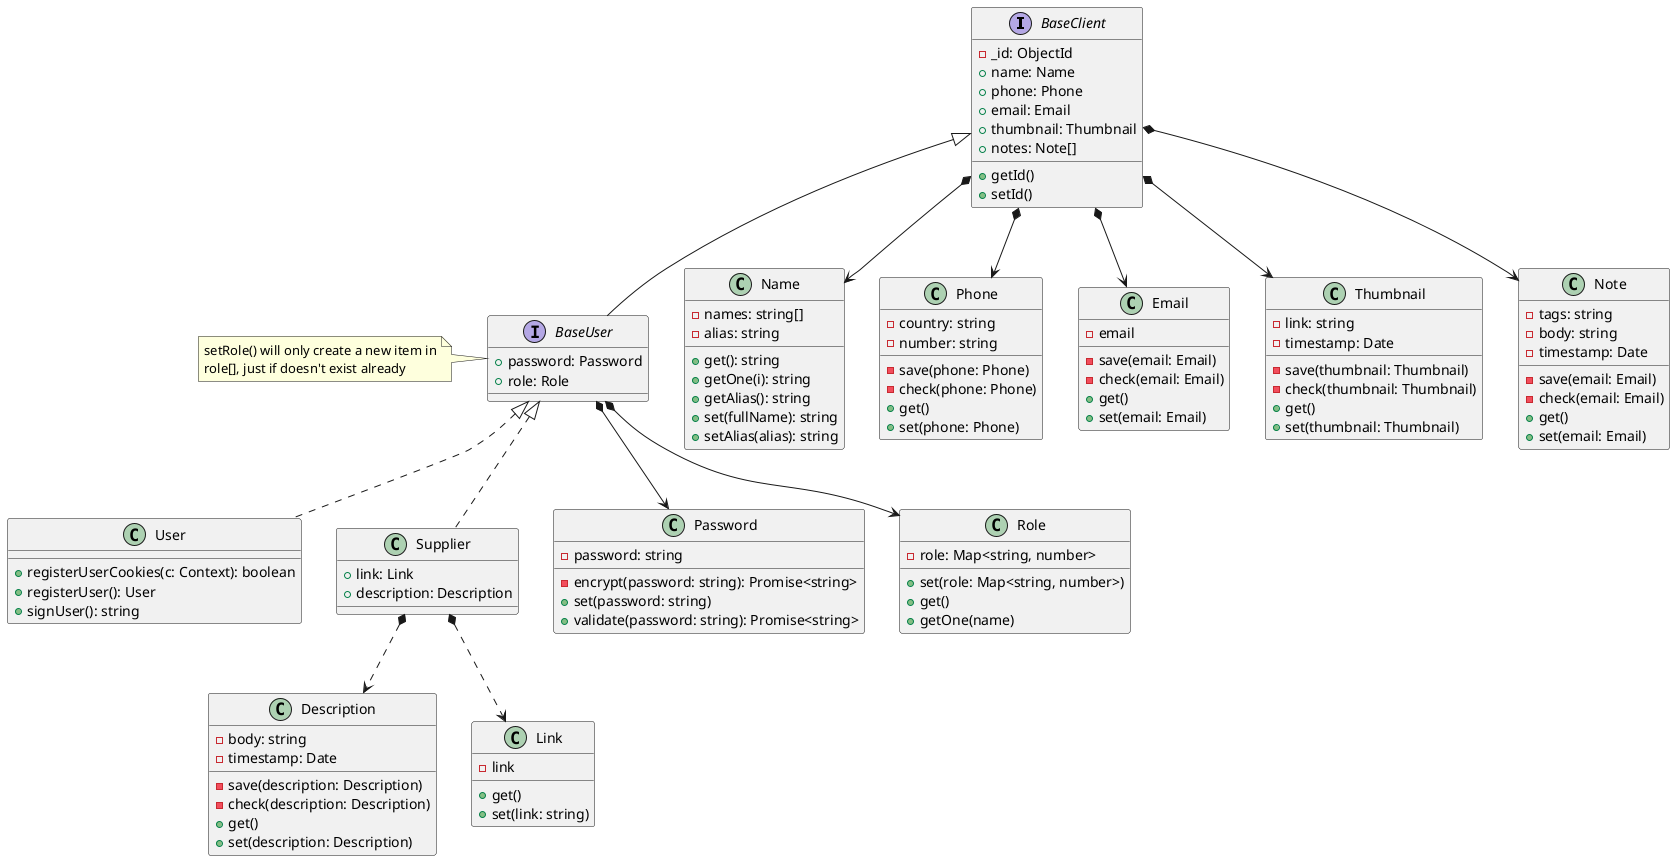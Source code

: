 @startuml

interface BaseClient {
    - _id: ObjectId
    + name: Name
    + phone: Phone
    + email: Email
    + thumbnail: Thumbnail
    + notes: Note[]
    + getId()
    + setId()
}

interface BaseUser extends BaseClient {
    + password: Password
    + role: Role
}

class User implements BaseUser {
    + registerUserCookies(c: Context): boolean
    + registerUser(): User
    + signUser(): string
}

class Supplier implements BaseUser {
    + link: Link
    + description: Description
}

' :: TINY OBJECTS ::

class Password {
    - password: string
    - encrypt(password: string): Promise<string>
    + set(password: string)
    + validate(password: string): Promise<string>
}

class Role {
    - role: Map<string, number>
    + set(role: Map<string, number>)
    + get()
    + getOne(name)
}

class Name {
    - names: string[]
    - alias: string
    + get(): string
    + getOne(i): string
    + getAlias(): string
    + set(fullName): string
    + setAlias(alias): string
}

class Phone {
    - country: string
    - number: string
    - save(phone: Phone)
    - check(phone: Phone)
    + get()
    + set(phone: Phone)
}

class Email {
    - email
    - save(email: Email)
    - check(email: Email)
    + get()
    + set(email: Email)
}

class Description {
    - body: string
    - timestamp: Date
    - save(description: Description)
    - check(description: Description)
    + get()
    + set(description: Description)
}

class Thumbnail {
    - link: string
    - timestamp: Date
    - save(thumbnail: Thumbnail)
    - check(thumbnail: Thumbnail)
    + get()
    + set(thumbnail: Thumbnail)
}

class Note {
    - tags: string
    - body: string
    - timestamp: Date
    - save(email: Email)
    - check(email: Email)
    + get()
    + set(email: Email)
}

class Link {
    - link
    + get()
    + set(link: string)
}

' Composition
BaseClient *--> Name
BaseClient *--> Phone
BaseClient *--> Email
BaseClient *--> Thumbnail
BaseClient *--> Note
Supplier *..> Link
Supplier *..> Description
BaseUser *--> Password
BaseUser *--> Role

' Notes
note left of BaseUser 
setRole() will only create a new item in
role[], just if doesn't exist already
endnote

@enduml